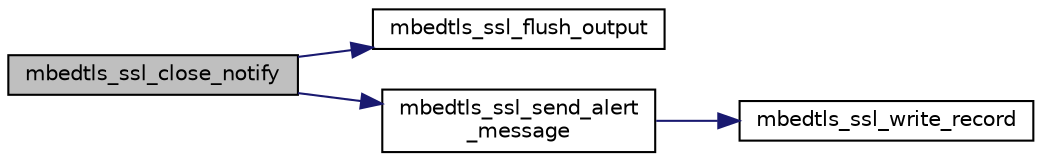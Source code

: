 digraph "mbedtls_ssl_close_notify"
{
 // LATEX_PDF_SIZE
  edge [fontname="Helvetica",fontsize="10",labelfontname="Helvetica",labelfontsize="10"];
  node [fontname="Helvetica",fontsize="10",shape=record];
  rankdir="LR";
  Node1 [label="mbedtls_ssl_close_notify",height=0.2,width=0.4,color="black", fillcolor="grey75", style="filled", fontcolor="black",tooltip="Notify the peer that the connection is being closed."];
  Node1 -> Node2 [color="midnightblue",fontsize="10",style="solid",fontname="Helvetica"];
  Node2 [label="mbedtls_ssl_flush_output",height=0.2,width=0.4,color="black", fillcolor="white", style="filled",URL="$d4/df9/ssl__tls_8c.html#ae06b33ccfcd45627a80fd851e608ebff",tooltip=" "];
  Node1 -> Node3 [color="midnightblue",fontsize="10",style="solid",fontname="Helvetica"];
  Node3 [label="mbedtls_ssl_send_alert\l_message",height=0.2,width=0.4,color="black", fillcolor="white", style="filled",URL="$d4/df9/ssl__tls_8c.html#a431e67252731a34bd9b5f2c9222f4c43",tooltip="Send an alert message."];
  Node3 -> Node4 [color="midnightblue",fontsize="10",style="solid",fontname="Helvetica"];
  Node4 [label="mbedtls_ssl_write_record",height=0.2,width=0.4,color="black", fillcolor="white", style="filled",URL="$d4/df9/ssl__tls_8c.html#a56dba26b0d35cd109798849dd8d9e304",tooltip=" "];
}
